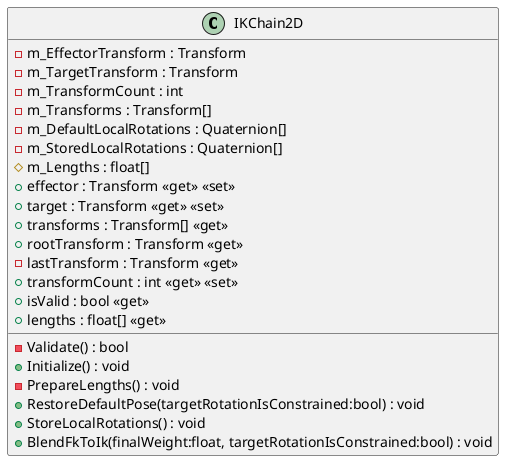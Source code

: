 @startuml
class IKChain2D {
    - m_EffectorTransform : Transform
    - m_TargetTransform : Transform
    - m_TransformCount : int
    - m_Transforms : Transform[]
    - m_DefaultLocalRotations : Quaternion[]
    - m_StoredLocalRotations : Quaternion[]
    # m_Lengths : float[]
    + effector : Transform <<get>> <<set>>
    + target : Transform <<get>> <<set>>
    + transforms : Transform[] <<get>>
    + rootTransform : Transform <<get>>
    - lastTransform : Transform <<get>>
    + transformCount : int <<get>> <<set>>
    + isValid : bool <<get>>
    + lengths : float[] <<get>>
    - Validate() : bool
    + Initialize() : void
    - PrepareLengths() : void
    + RestoreDefaultPose(targetRotationIsConstrained:bool) : void
    + StoreLocalRotations() : void
    + BlendFkToIk(finalWeight:float, targetRotationIsConstrained:bool) : void
}
@enduml
